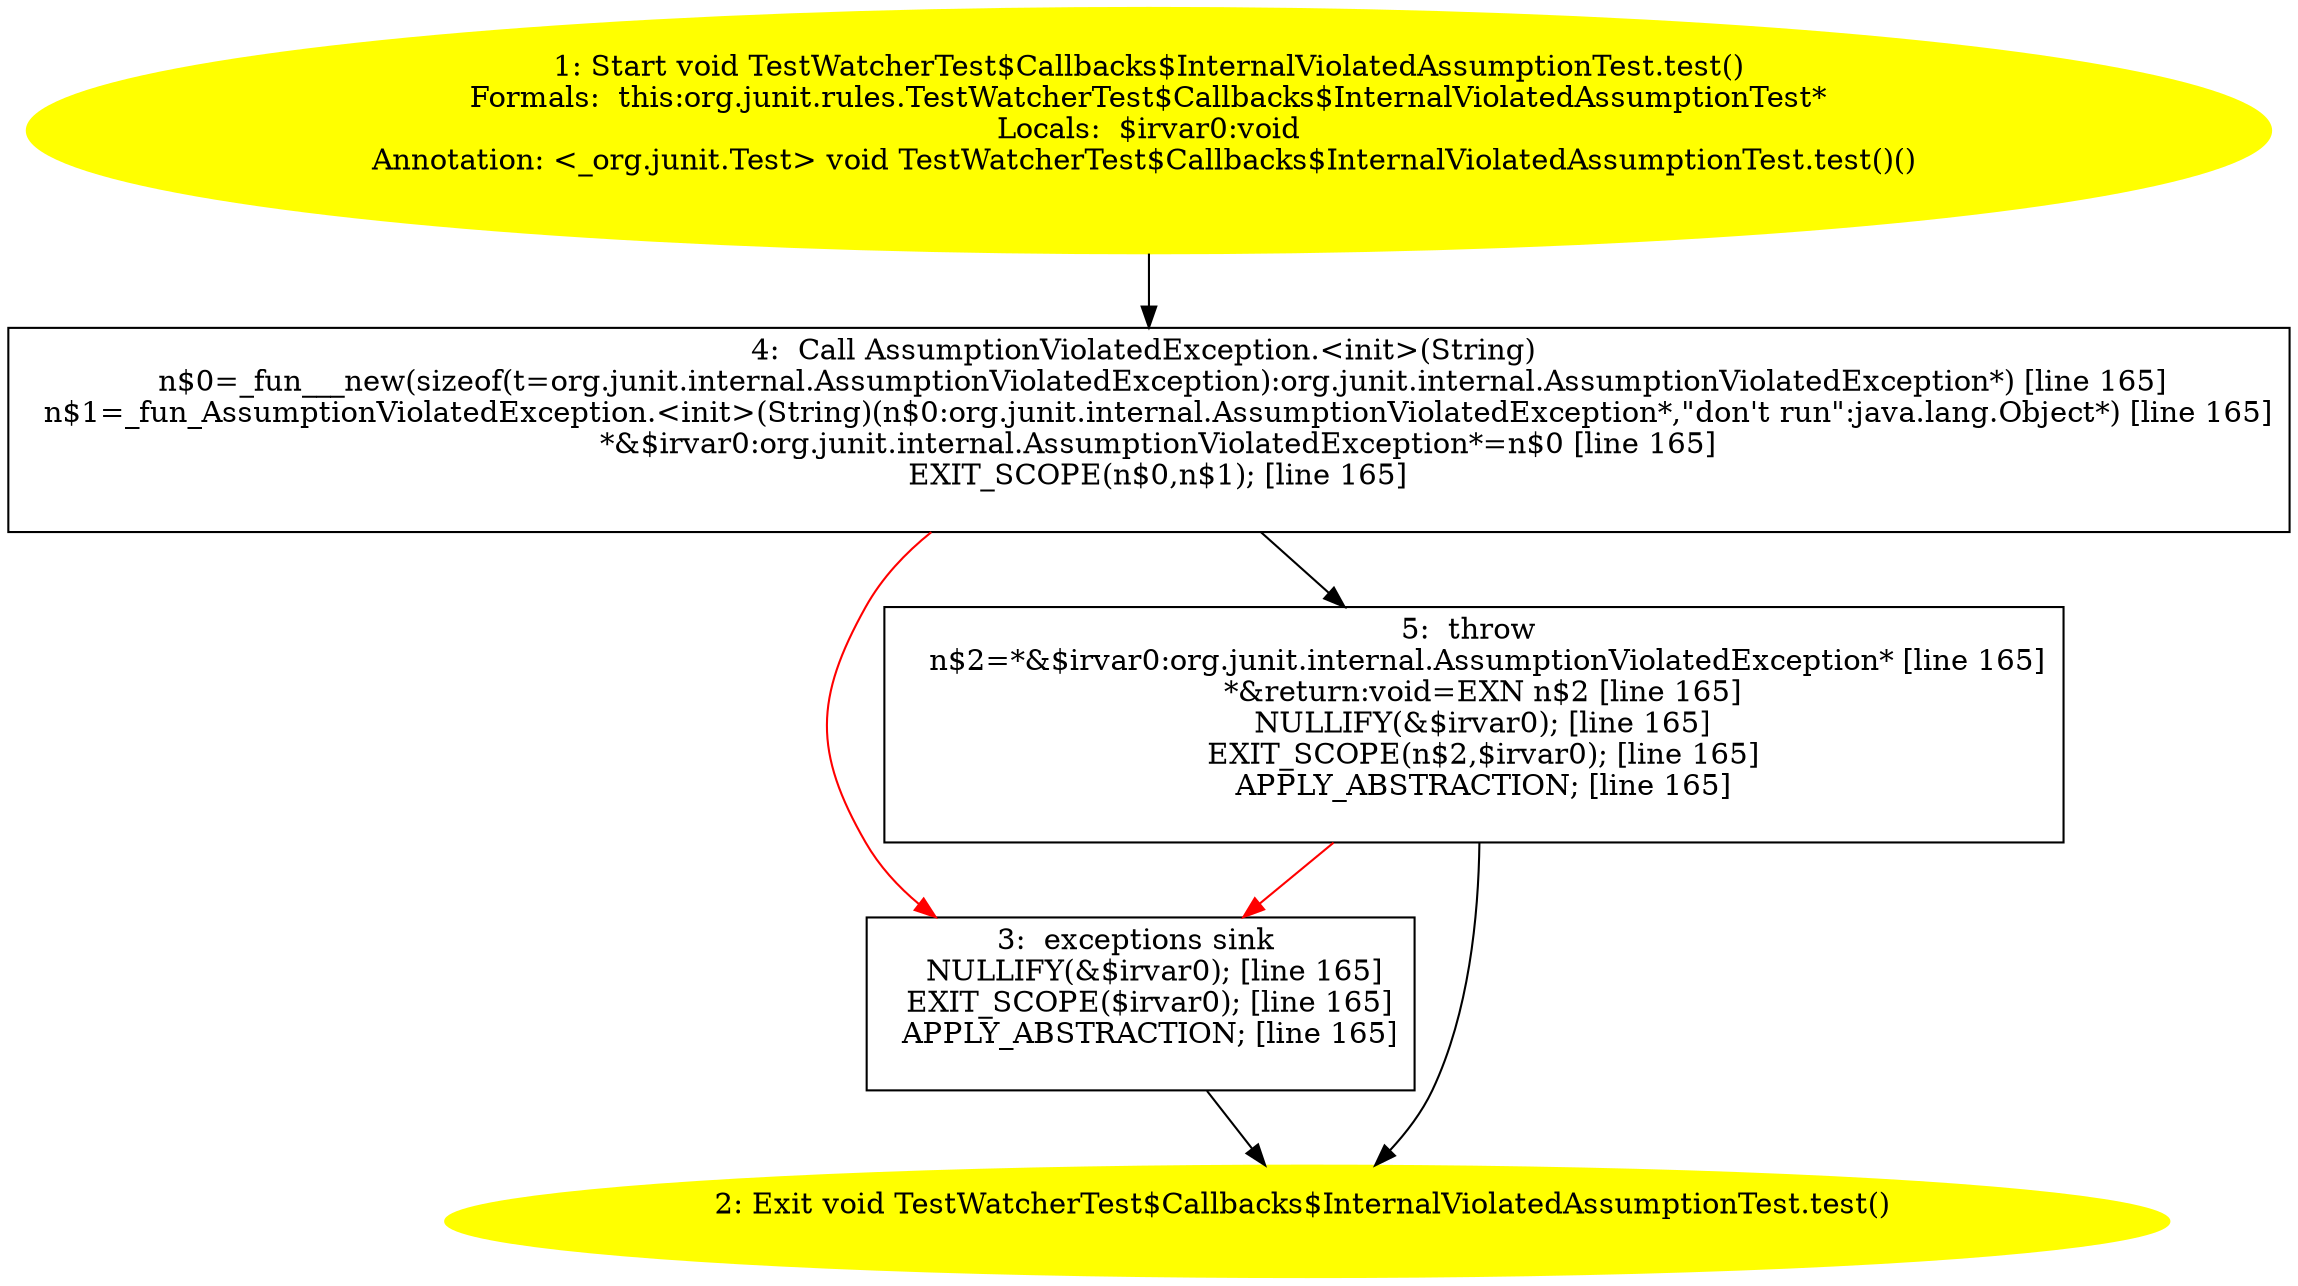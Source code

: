 /* @generated */
digraph cfg {
"org.junit.rules.TestWatcherTest$Callbacks$InternalViolatedAssumptionTest.test():void.33bbc06f0580fd56a399527bd55c4d71_1" [label="1: Start void TestWatcherTest$Callbacks$InternalViolatedAssumptionTest.test()\nFormals:  this:org.junit.rules.TestWatcherTest$Callbacks$InternalViolatedAssumptionTest*\nLocals:  $irvar0:void\nAnnotation: <_org.junit.Test> void TestWatcherTest$Callbacks$InternalViolatedAssumptionTest.test()() \n  " color=yellow style=filled]
	

	 "org.junit.rules.TestWatcherTest$Callbacks$InternalViolatedAssumptionTest.test():void.33bbc06f0580fd56a399527bd55c4d71_1" -> "org.junit.rules.TestWatcherTest$Callbacks$InternalViolatedAssumptionTest.test():void.33bbc06f0580fd56a399527bd55c4d71_4" ;
"org.junit.rules.TestWatcherTest$Callbacks$InternalViolatedAssumptionTest.test():void.33bbc06f0580fd56a399527bd55c4d71_2" [label="2: Exit void TestWatcherTest$Callbacks$InternalViolatedAssumptionTest.test() \n  " color=yellow style=filled]
	

"org.junit.rules.TestWatcherTest$Callbacks$InternalViolatedAssumptionTest.test():void.33bbc06f0580fd56a399527bd55c4d71_3" [label="3:  exceptions sink \n   NULLIFY(&$irvar0); [line 165]\n  EXIT_SCOPE($irvar0); [line 165]\n  APPLY_ABSTRACTION; [line 165]\n " shape="box"]
	

	 "org.junit.rules.TestWatcherTest$Callbacks$InternalViolatedAssumptionTest.test():void.33bbc06f0580fd56a399527bd55c4d71_3" -> "org.junit.rules.TestWatcherTest$Callbacks$InternalViolatedAssumptionTest.test():void.33bbc06f0580fd56a399527bd55c4d71_2" ;
"org.junit.rules.TestWatcherTest$Callbacks$InternalViolatedAssumptionTest.test():void.33bbc06f0580fd56a399527bd55c4d71_4" [label="4:  Call AssumptionViolatedException.<init>(String) \n   n$0=_fun___new(sizeof(t=org.junit.internal.AssumptionViolatedException):org.junit.internal.AssumptionViolatedException*) [line 165]\n  n$1=_fun_AssumptionViolatedException.<init>(String)(n$0:org.junit.internal.AssumptionViolatedException*,\"don't run\":java.lang.Object*) [line 165]\n  *&$irvar0:org.junit.internal.AssumptionViolatedException*=n$0 [line 165]\n  EXIT_SCOPE(n$0,n$1); [line 165]\n " shape="box"]
	

	 "org.junit.rules.TestWatcherTest$Callbacks$InternalViolatedAssumptionTest.test():void.33bbc06f0580fd56a399527bd55c4d71_4" -> "org.junit.rules.TestWatcherTest$Callbacks$InternalViolatedAssumptionTest.test():void.33bbc06f0580fd56a399527bd55c4d71_5" ;
	 "org.junit.rules.TestWatcherTest$Callbacks$InternalViolatedAssumptionTest.test():void.33bbc06f0580fd56a399527bd55c4d71_4" -> "org.junit.rules.TestWatcherTest$Callbacks$InternalViolatedAssumptionTest.test():void.33bbc06f0580fd56a399527bd55c4d71_3" [color="red" ];
"org.junit.rules.TestWatcherTest$Callbacks$InternalViolatedAssumptionTest.test():void.33bbc06f0580fd56a399527bd55c4d71_5" [label="5:  throw \n   n$2=*&$irvar0:org.junit.internal.AssumptionViolatedException* [line 165]\n  *&return:void=EXN n$2 [line 165]\n  NULLIFY(&$irvar0); [line 165]\n  EXIT_SCOPE(n$2,$irvar0); [line 165]\n  APPLY_ABSTRACTION; [line 165]\n " shape="box"]
	

	 "org.junit.rules.TestWatcherTest$Callbacks$InternalViolatedAssumptionTest.test():void.33bbc06f0580fd56a399527bd55c4d71_5" -> "org.junit.rules.TestWatcherTest$Callbacks$InternalViolatedAssumptionTest.test():void.33bbc06f0580fd56a399527bd55c4d71_2" ;
	 "org.junit.rules.TestWatcherTest$Callbacks$InternalViolatedAssumptionTest.test():void.33bbc06f0580fd56a399527bd55c4d71_5" -> "org.junit.rules.TestWatcherTest$Callbacks$InternalViolatedAssumptionTest.test():void.33bbc06f0580fd56a399527bd55c4d71_3" [color="red" ];
}
